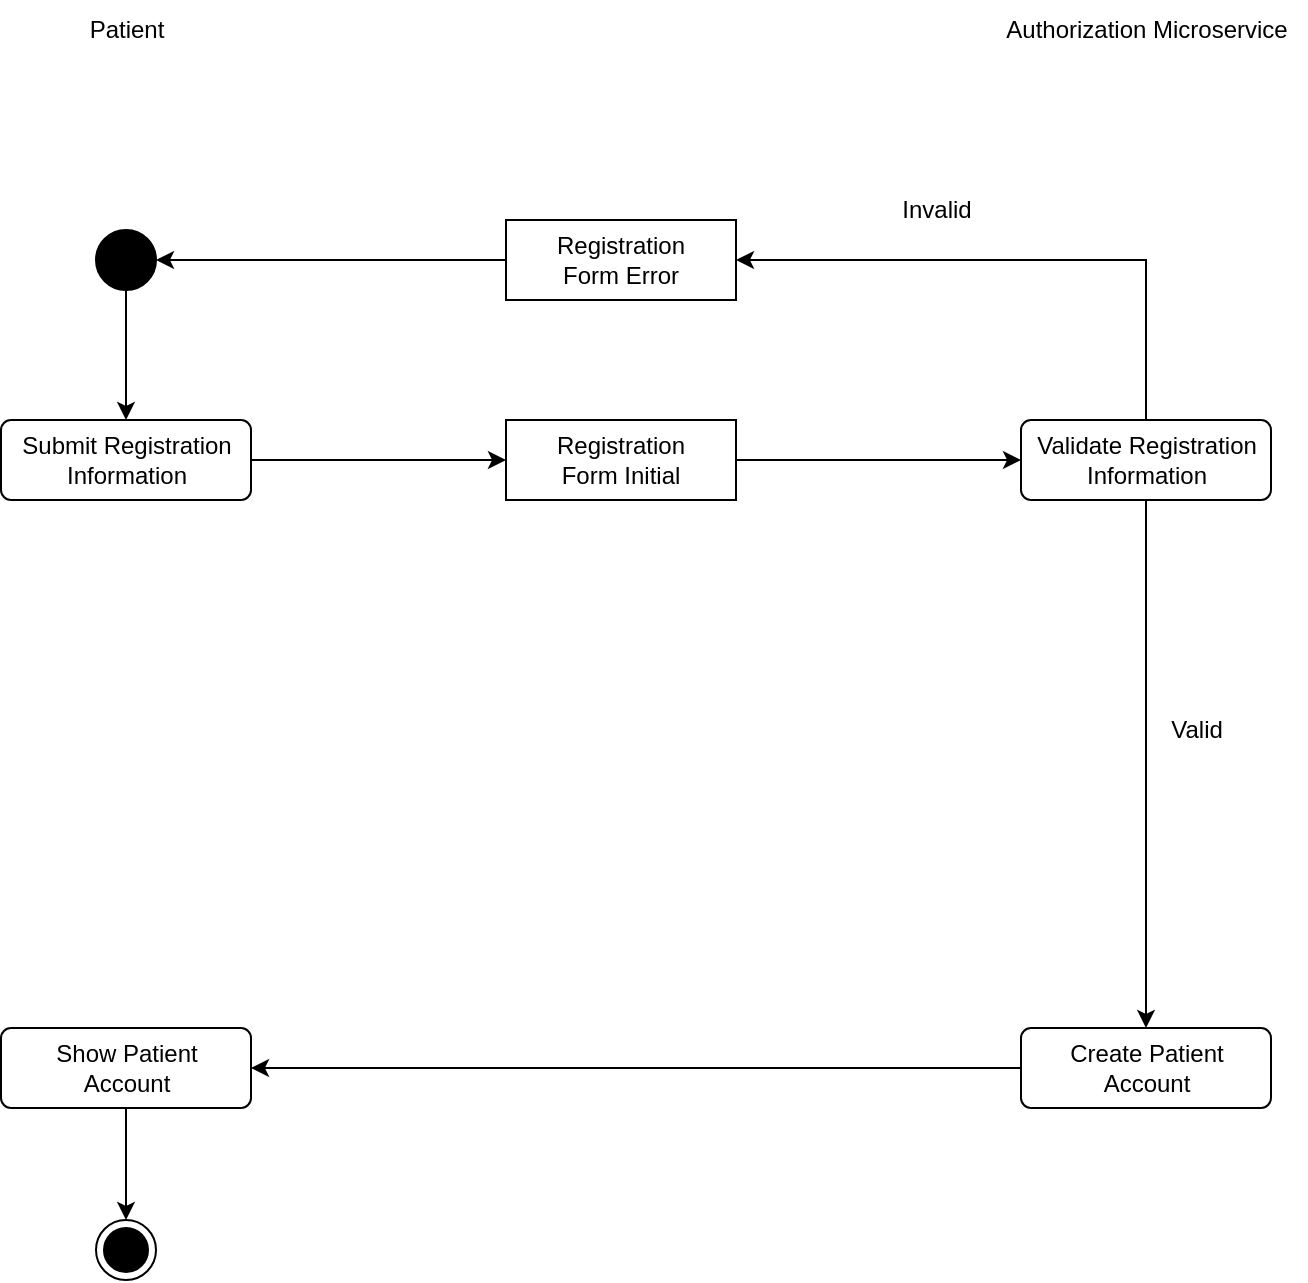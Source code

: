 <mxfile version="22.0.8" type="github">
  <diagram id="prtHgNgQTEPvFCAcTncT" name="Page-1">
    <mxGraphModel dx="2029" dy="1149" grid="1" gridSize="10" guides="1" tooltips="1" connect="1" arrows="1" fold="1" page="1" pageScale="1" pageWidth="827" pageHeight="1169" math="0" shadow="0">
      <root>
        <mxCell id="0" />
        <mxCell id="1" parent="0" />
        <mxCell id="otXdkkLZ-Rd2cHDPuFWK-4" value="Patient&lt;br&gt;" style="text;html=1;align=center;verticalAlign=middle;resizable=0;points=[];autosize=1;strokeColor=none;fillColor=none;" vertex="1" parent="1">
          <mxGeometry x="100" y="30" width="60" height="30" as="geometry" />
        </mxCell>
        <mxCell id="otXdkkLZ-Rd2cHDPuFWK-6" value="Authorization Microservice" style="text;html=1;align=center;verticalAlign=middle;resizable=0;points=[];autosize=1;strokeColor=none;fillColor=none;" vertex="1" parent="1">
          <mxGeometry x="560" y="30" width="160" height="30" as="geometry" />
        </mxCell>
        <mxCell id="otXdkkLZ-Rd2cHDPuFWK-38" style="edgeStyle=orthogonalEdgeStyle;rounded=0;orthogonalLoop=1;jettySize=auto;html=1;entryX=0.5;entryY=0;entryDx=0;entryDy=0;" edge="1" parent="1" source="otXdkkLZ-Rd2cHDPuFWK-12" target="otXdkkLZ-Rd2cHDPuFWK-22">
          <mxGeometry relative="1" as="geometry" />
        </mxCell>
        <mxCell id="otXdkkLZ-Rd2cHDPuFWK-12" value="" style="ellipse;fillColor=strokeColor;html=1;" vertex="1" parent="1">
          <mxGeometry x="115" y="145" width="30" height="30" as="geometry" />
        </mxCell>
        <mxCell id="otXdkkLZ-Rd2cHDPuFWK-39" style="edgeStyle=orthogonalEdgeStyle;rounded=0;orthogonalLoop=1;jettySize=auto;html=1;entryX=0;entryY=0.5;entryDx=0;entryDy=0;" edge="1" parent="1" source="otXdkkLZ-Rd2cHDPuFWK-24" target="otXdkkLZ-Rd2cHDPuFWK-29">
          <mxGeometry relative="1" as="geometry" />
        </mxCell>
        <mxCell id="otXdkkLZ-Rd2cHDPuFWK-22" value="Submit Registration Information" style="html=1;align=center;verticalAlign=middle;rounded=1;absoluteArcSize=1;arcSize=10;dashed=0;whiteSpace=wrap;" vertex="1" parent="1">
          <mxGeometry x="67.5" y="240" width="125" height="40" as="geometry" />
        </mxCell>
        <mxCell id="otXdkkLZ-Rd2cHDPuFWK-41" style="edgeStyle=orthogonalEdgeStyle;rounded=0;orthogonalLoop=1;jettySize=auto;html=1;entryX=0.5;entryY=0;entryDx=0;entryDy=0;" edge="1" parent="1" source="otXdkkLZ-Rd2cHDPuFWK-29" target="otXdkkLZ-Rd2cHDPuFWK-40">
          <mxGeometry relative="1" as="geometry" />
        </mxCell>
        <mxCell id="otXdkkLZ-Rd2cHDPuFWK-61" style="edgeStyle=orthogonalEdgeStyle;rounded=0;orthogonalLoop=1;jettySize=auto;html=1;exitX=0.5;exitY=0;exitDx=0;exitDy=0;entryX=1;entryY=0.5;entryDx=0;entryDy=0;" edge="1" parent="1" source="otXdkkLZ-Rd2cHDPuFWK-29" target="otXdkkLZ-Rd2cHDPuFWK-58">
          <mxGeometry relative="1" as="geometry" />
        </mxCell>
        <mxCell id="otXdkkLZ-Rd2cHDPuFWK-29" value="Validate Registration Information" style="html=1;align=center;verticalAlign=middle;rounded=1;absoluteArcSize=1;arcSize=10;dashed=0;whiteSpace=wrap;" vertex="1" parent="1">
          <mxGeometry x="577.5" y="240" width="125" height="40" as="geometry" />
        </mxCell>
        <mxCell id="otXdkkLZ-Rd2cHDPuFWK-51" style="edgeStyle=orthogonalEdgeStyle;rounded=0;orthogonalLoop=1;jettySize=auto;html=1;entryX=1;entryY=0.5;entryDx=0;entryDy=0;" edge="1" parent="1" source="otXdkkLZ-Rd2cHDPuFWK-40" target="otXdkkLZ-Rd2cHDPuFWK-50">
          <mxGeometry relative="1" as="geometry" />
        </mxCell>
        <mxCell id="otXdkkLZ-Rd2cHDPuFWK-40" value="Create Patient&lt;br&gt;Account" style="html=1;align=center;verticalAlign=middle;rounded=1;absoluteArcSize=1;arcSize=10;dashed=0;whiteSpace=wrap;" vertex="1" parent="1">
          <mxGeometry x="577.5" y="544" width="125" height="40" as="geometry" />
        </mxCell>
        <mxCell id="otXdkkLZ-Rd2cHDPuFWK-47" value="Valid" style="text;html=1;align=center;verticalAlign=middle;resizable=0;points=[];autosize=1;strokeColor=none;fillColor=none;" vertex="1" parent="1">
          <mxGeometry x="640" y="380" width="50" height="30" as="geometry" />
        </mxCell>
        <mxCell id="otXdkkLZ-Rd2cHDPuFWK-65" style="edgeStyle=orthogonalEdgeStyle;rounded=0;orthogonalLoop=1;jettySize=auto;html=1;entryX=0.5;entryY=0;entryDx=0;entryDy=0;" edge="1" parent="1" source="otXdkkLZ-Rd2cHDPuFWK-50" target="otXdkkLZ-Rd2cHDPuFWK-64">
          <mxGeometry relative="1" as="geometry" />
        </mxCell>
        <mxCell id="otXdkkLZ-Rd2cHDPuFWK-50" value="Show Patient&lt;br&gt;Account" style="html=1;align=center;verticalAlign=middle;rounded=1;absoluteArcSize=1;arcSize=10;dashed=0;whiteSpace=wrap;" vertex="1" parent="1">
          <mxGeometry x="67.5" y="544" width="125" height="40" as="geometry" />
        </mxCell>
        <mxCell id="otXdkkLZ-Rd2cHDPuFWK-53" value="" style="edgeStyle=orthogonalEdgeStyle;rounded=0;orthogonalLoop=1;jettySize=auto;html=1;entryX=0;entryY=0.5;entryDx=0;entryDy=0;" edge="1" parent="1" source="otXdkkLZ-Rd2cHDPuFWK-22" target="otXdkkLZ-Rd2cHDPuFWK-24">
          <mxGeometry relative="1" as="geometry">
            <mxPoint x="193" y="260" as="sourcePoint" />
            <mxPoint x="578" y="460" as="targetPoint" />
          </mxGeometry>
        </mxCell>
        <mxCell id="otXdkkLZ-Rd2cHDPuFWK-24" value="Registration&lt;br&gt;Form Initial" style="html=1;align=center;verticalAlign=middle;rounded=0;absoluteArcSize=1;arcSize=10;dashed=0;whiteSpace=wrap;" vertex="1" parent="1">
          <mxGeometry x="320" y="240" width="115" height="40" as="geometry" />
        </mxCell>
        <mxCell id="otXdkkLZ-Rd2cHDPuFWK-62" style="edgeStyle=orthogonalEdgeStyle;rounded=0;orthogonalLoop=1;jettySize=auto;html=1;entryX=1;entryY=0.5;entryDx=0;entryDy=0;" edge="1" parent="1" source="otXdkkLZ-Rd2cHDPuFWK-58" target="otXdkkLZ-Rd2cHDPuFWK-12">
          <mxGeometry relative="1" as="geometry" />
        </mxCell>
        <mxCell id="otXdkkLZ-Rd2cHDPuFWK-58" value="Registration&lt;br&gt;Form Error" style="html=1;align=center;verticalAlign=middle;rounded=0;absoluteArcSize=1;arcSize=10;dashed=0;whiteSpace=wrap;" vertex="1" parent="1">
          <mxGeometry x="320" y="140" width="115" height="40" as="geometry" />
        </mxCell>
        <mxCell id="otXdkkLZ-Rd2cHDPuFWK-63" value="Invalid" style="text;html=1;align=center;verticalAlign=middle;resizable=0;points=[];autosize=1;strokeColor=none;fillColor=none;" vertex="1" parent="1">
          <mxGeometry x="505" y="120" width="60" height="30" as="geometry" />
        </mxCell>
        <mxCell id="otXdkkLZ-Rd2cHDPuFWK-64" value="" style="ellipse;html=1;shape=endState;fillColor=strokeColor;" vertex="1" parent="1">
          <mxGeometry x="115" y="640" width="30" height="30" as="geometry" />
        </mxCell>
      </root>
    </mxGraphModel>
  </diagram>
</mxfile>
